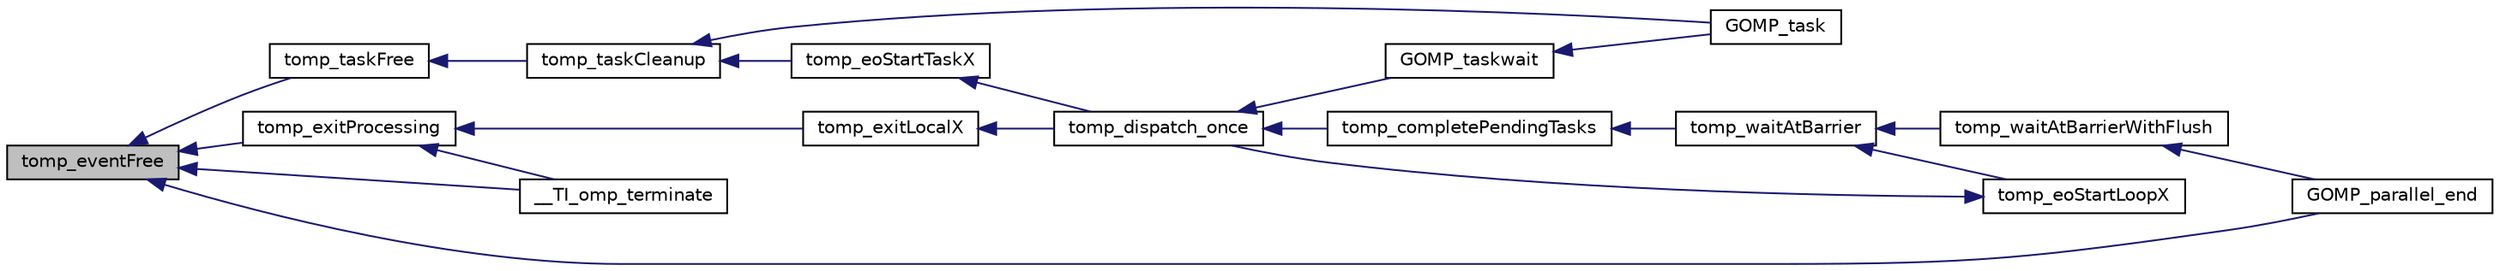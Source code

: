 digraph "tomp_eventFree"
{
  edge [fontname="Helvetica",fontsize="10",labelfontname="Helvetica",labelfontsize="10"];
  node [fontname="Helvetica",fontsize="10",shape=record];
  rankdir="LR";
  Node1 [label="tomp_eventFree",height=0.2,width=0.4,color="black", fillcolor="grey75", style="filled", fontcolor="black"];
  Node1 -> Node2 [dir="back",color="midnightblue",fontsize="10",style="solid",fontname="Helvetica"];
  Node2 [label="tomp_exitProcessing",height=0.2,width=0.4,color="black", fillcolor="white", style="filled",URL="$tomp__init_8c.html#a6e39b868e8835dc9a9136ebce631c562",tooltip="Called by all cores (master & workers) before exit. "];
  Node2 -> Node3 [dir="back",color="midnightblue",fontsize="10",style="solid",fontname="Helvetica"];
  Node3 [label="tomp_exitLocalX",height=0.2,width=0.4,color="black", fillcolor="white", style="filled",URL="$tomp__init_8c.html#af3afbaea3777b9bf1fd519f795cac21f",tooltip="Called by the worker cores (only) during program termination. "];
  Node3 -> Node4 [dir="back",color="midnightblue",fontsize="10",style="solid",fontname="Helvetica"];
  Node4 [label="tomp_dispatch_once",height=0.2,width=0.4,color="black", fillcolor="white", style="filled",URL="$tomp__init_8h.html#ae6950591d2e87e30c43306b0230749e3",tooltip="OpenMP dispatch function. "];
  Node4 -> Node5 [dir="back",color="midnightblue",fontsize="10",style="solid",fontname="Helvetica"];
  Node5 [label="tomp_completePendingTasks",height=0.2,width=0.4,color="black", fillcolor="white", style="filled",URL="$tomp__util_8h.html#a3aa28741c3c778eb6bf98fcb6a5acd64",tooltip="Complete all explicit tasks generated upto the implicit/explicit barrier. "];
  Node5 -> Node6 [dir="back",color="midnightblue",fontsize="10",style="solid",fontname="Helvetica"];
  Node6 [label="tomp_waitAtBarrier",height=0.2,width=0.4,color="black", fillcolor="white", style="filled",URL="$tomp__util_8h.html#a143a5568daa6cfc24944c6951f67881c",tooltip="Wait for a certain number of threads to reach this point. "];
  Node6 -> Node7 [dir="back",color="midnightblue",fontsize="10",style="solid",fontname="Helvetica"];
  Node7 [label="tomp_eoStartLoopX",height=0.2,width=0.4,color="black", fillcolor="white", style="filled",URL="$tomp__parallel_8h.html#a9b7f1752f80c8e3ca26bc95080795a20",tooltip="Function executed by the worker cores when they pull an event from the workshare queue. "];
  Node7 -> Node4 [dir="back",color="midnightblue",fontsize="10",style="solid",fontname="Helvetica"];
  Node6 -> Node8 [dir="back",color="midnightblue",fontsize="10",style="solid",fontname="Helvetica"];
  Node8 [label="tomp_waitAtBarrierWithFlush",height=0.2,width=0.4,color="black", fillcolor="white", style="filled",URL="$tomp__util_8h.html#ac19a6ee376c371d379f40e8dcd1d896b",tooltip="OpenMP barrier including the implicit flush. "];
  Node8 -> Node9 [dir="back",color="midnightblue",fontsize="10",style="solid",fontname="Helvetica"];
  Node9 [label="GOMP_parallel_end",height=0.2,width=0.4,color="black", fillcolor="white", style="filled",URL="$tomp__parallel_8c.html#a23499c41ade84b2dc232d2a7015a7183",tooltip="Wait for implicit/explicit tasks to complete and terminate the team. "];
  Node4 -> Node10 [dir="back",color="midnightblue",fontsize="10",style="solid",fontname="Helvetica"];
  Node10 [label="GOMP_taskwait",height=0.2,width=0.4,color="black", fillcolor="white", style="filled",URL="$tomp__task_8c.html#a7069b5d5c98d6c70fbe7609758ccc3b7",tooltip="Called when encountering a taskwait directive. "];
  Node10 -> Node11 [dir="back",color="midnightblue",fontsize="10",style="solid",fontname="Helvetica"];
  Node11 [label="GOMP_task",height=0.2,width=0.4,color="black", fillcolor="white", style="filled",URL="$tomp__task_8c.html#a7763a811f466174ef3f35cd2b0757d5d",tooltip="Called when encountering an explicit task directive. "];
  Node2 -> Node12 [dir="back",color="midnightblue",fontsize="10",style="solid",fontname="Helvetica"];
  Node12 [label="__TI_omp_terminate",height=0.2,width=0.4,color="black", fillcolor="white", style="filled",URL="$boot_8c.html#ab91572553cb2e8889d05980f7798a442",tooltip="Terminate the OpenMP runtime. "];
  Node1 -> Node12 [dir="back",color="midnightblue",fontsize="10",style="solid",fontname="Helvetica"];
  Node1 -> Node9 [dir="back",color="midnightblue",fontsize="10",style="solid",fontname="Helvetica"];
  Node1 -> Node13 [dir="back",color="midnightblue",fontsize="10",style="solid",fontname="Helvetica"];
  Node13 [label="tomp_taskFree",height=0.2,width=0.4,color="black", fillcolor="white", style="filled",URL="$tomp__task_8c.html#aca227d49e1d8ff1d2dd97235d4dc3063",tooltip="Free up memory allocated for an explicit task. "];
  Node13 -> Node14 [dir="back",color="midnightblue",fontsize="10",style="solid",fontname="Helvetica"];
  Node14 [label="tomp_taskCleanup",height=0.2,width=0.4,color="black", fillcolor="white", style="filled",URL="$tomp__task_8c.html#a9fd32440b6aeef7f82ca050e86ac92bb",tooltip="Performs book-keeping activities on completion of task execution. "];
  Node14 -> Node11 [dir="back",color="midnightblue",fontsize="10",style="solid",fontname="Helvetica"];
  Node14 -> Node15 [dir="back",color="midnightblue",fontsize="10",style="solid",fontname="Helvetica"];
  Node15 [label="tomp_eoStartTaskX",height=0.2,width=0.4,color="black", fillcolor="white", style="filled",URL="$tomp__task_8c.html#a2d99df48764323b715df8e10d1878f35",tooltip="Function executed by the worker cores when they pull an event from the task queue. "];
  Node15 -> Node4 [dir="back",color="midnightblue",fontsize="10",style="solid",fontname="Helvetica"];
}
